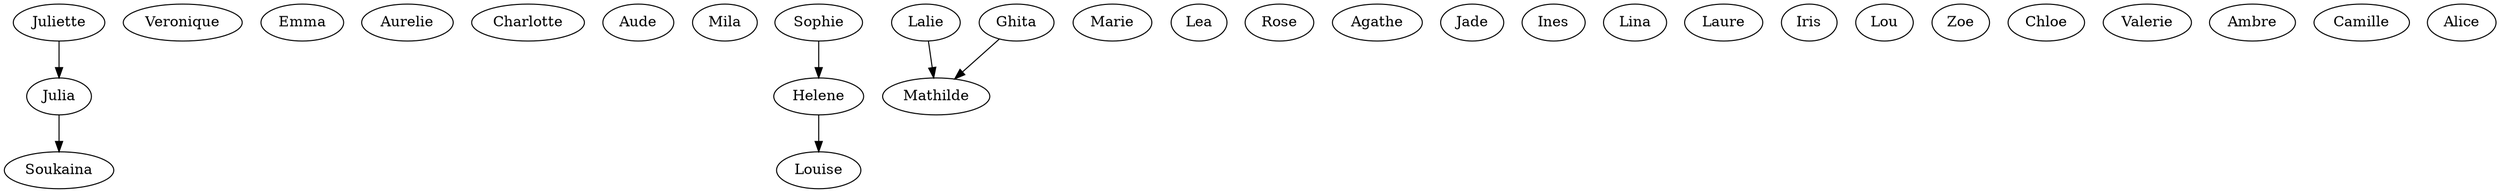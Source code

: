 strict digraph G {
  Soukaina;
  Julia;
  Veronique;
  Emma;
  Aurelie;
  Charlotte;
  Soukaina;
  Aude;
  Mila;
  Helene;
  Lalie;
  Marie;
  Lea;
  Mila;
  Sophie;
  Rose;
  Agathe;
  Julia;
  Jade;
  Ines;
  Juliette;
  Aurelie;
  Aude;
  Helene;
  Louise;
  Lea;
  Lina;
  Lina;
  Agathe;
  Juliette;
  Juliette;
  Laure;
  Veronique;
  Ines;
  Iris;
  Lou;
  Lou;
  Lou;
  Juliette;
  Ghita;
  Zoe;
  Ines;
  Ines;
  Chloe;
  Soukaina;
  Lina;
  Julia;
  Soukaina;
  Valerie;
  Marie;
  Helene;
  Ambre;
  Lalie;
  Sophie;
  Camille;
  Sophie;
  Mathilde;
  Aurelie;
  Ghita;
  Louise;
  Lou;
  Charlotte;
  Mathilde;
  Alice;
  Aude;
  Juliette;
  Agathe;
  Sophie -> Helene;
  Juliette -> Julia;
  Helene -> Louise;
  Julia -> Soukaina;
  Lalie -> Mathilde;
  Ghita -> Mathilde;
}
